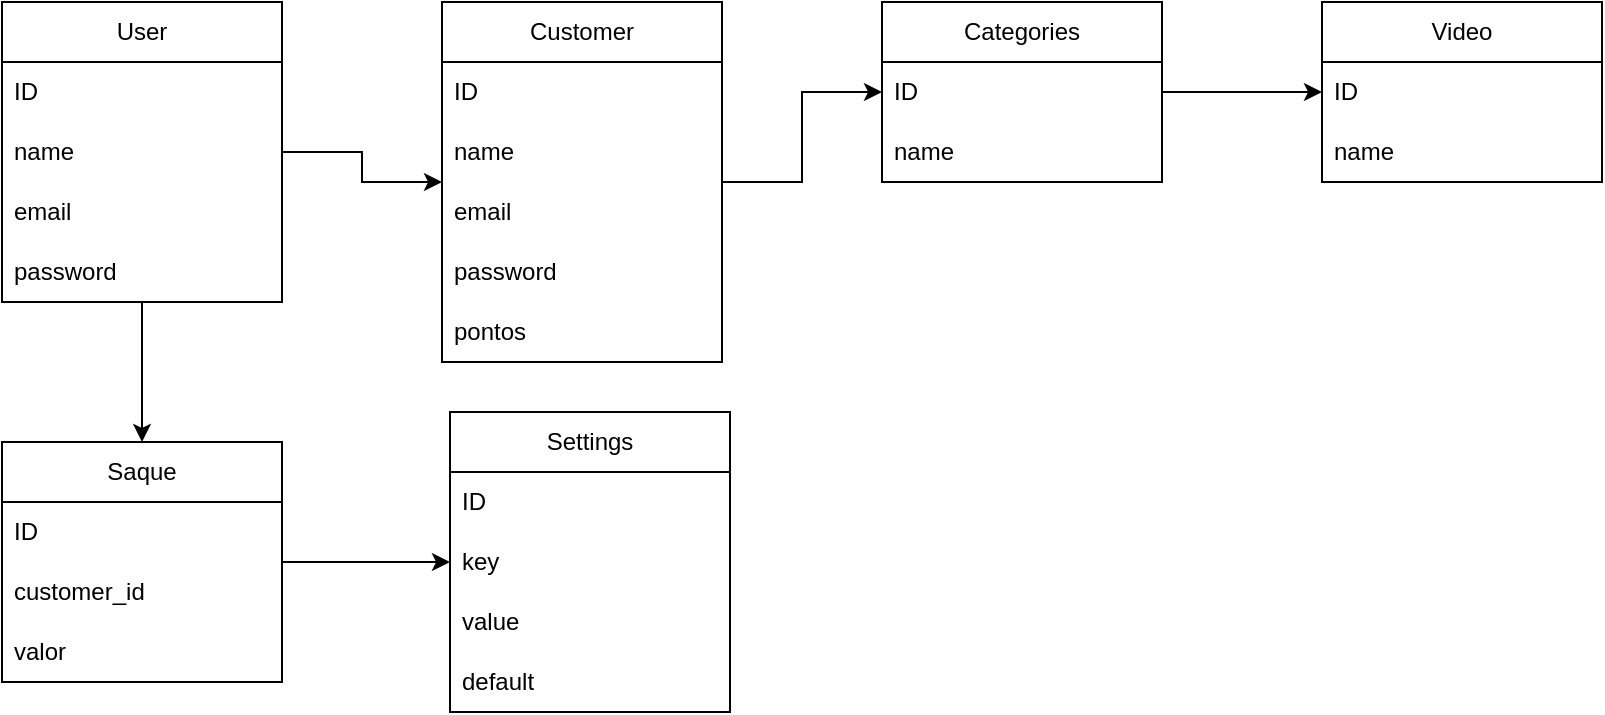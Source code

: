 <mxfile version="20.7.4" type="github">
  <diagram id="3THF8AHF86KwOt_dSBht" name="Página-1">
    <mxGraphModel dx="880" dy="447" grid="1" gridSize="10" guides="1" tooltips="1" connect="1" arrows="1" fold="1" page="1" pageScale="1" pageWidth="827" pageHeight="1169" math="0" shadow="0">
      <root>
        <mxCell id="0" />
        <mxCell id="1" parent="0" />
        <mxCell id="ilpA27uDQMiAP0xbMDra-12" value="" style="edgeStyle=orthogonalEdgeStyle;rounded=0;orthogonalLoop=1;jettySize=auto;html=1;" edge="1" parent="1" source="ilpA27uDQMiAP0xbMDra-2" target="ilpA27uDQMiAP0xbMDra-7">
          <mxGeometry relative="1" as="geometry" />
        </mxCell>
        <mxCell id="ilpA27uDQMiAP0xbMDra-28" value="" style="edgeStyle=orthogonalEdgeStyle;rounded=0;orthogonalLoop=1;jettySize=auto;html=1;" edge="1" parent="1" source="ilpA27uDQMiAP0xbMDra-2" target="ilpA27uDQMiAP0xbMDra-23">
          <mxGeometry relative="1" as="geometry" />
        </mxCell>
        <mxCell id="ilpA27uDQMiAP0xbMDra-2" value="User" style="swimlane;fontStyle=0;childLayout=stackLayout;horizontal=1;startSize=30;horizontalStack=0;resizeParent=1;resizeParentMax=0;resizeLast=0;collapsible=1;marginBottom=0;whiteSpace=wrap;html=1;" vertex="1" parent="1">
          <mxGeometry x="50" y="80" width="140" height="150" as="geometry" />
        </mxCell>
        <mxCell id="ilpA27uDQMiAP0xbMDra-3" value="ID" style="text;strokeColor=none;fillColor=none;align=left;verticalAlign=middle;spacingLeft=4;spacingRight=4;overflow=hidden;points=[[0,0.5],[1,0.5]];portConstraint=eastwest;rotatable=0;whiteSpace=wrap;html=1;" vertex="1" parent="ilpA27uDQMiAP0xbMDra-2">
          <mxGeometry y="30" width="140" height="30" as="geometry" />
        </mxCell>
        <mxCell id="ilpA27uDQMiAP0xbMDra-6" value="name" style="text;strokeColor=none;fillColor=none;align=left;verticalAlign=middle;spacingLeft=4;spacingRight=4;overflow=hidden;points=[[0,0.5],[1,0.5]];portConstraint=eastwest;rotatable=0;whiteSpace=wrap;html=1;" vertex="1" parent="ilpA27uDQMiAP0xbMDra-2">
          <mxGeometry y="60" width="140" height="30" as="geometry" />
        </mxCell>
        <mxCell id="ilpA27uDQMiAP0xbMDra-4" value="email" style="text;strokeColor=none;fillColor=none;align=left;verticalAlign=middle;spacingLeft=4;spacingRight=4;overflow=hidden;points=[[0,0.5],[1,0.5]];portConstraint=eastwest;rotatable=0;whiteSpace=wrap;html=1;" vertex="1" parent="ilpA27uDQMiAP0xbMDra-2">
          <mxGeometry y="90" width="140" height="30" as="geometry" />
        </mxCell>
        <mxCell id="ilpA27uDQMiAP0xbMDra-5" value="password" style="text;strokeColor=none;fillColor=none;align=left;verticalAlign=middle;spacingLeft=4;spacingRight=4;overflow=hidden;points=[[0,0.5],[1,0.5]];portConstraint=eastwest;rotatable=0;whiteSpace=wrap;html=1;" vertex="1" parent="ilpA27uDQMiAP0xbMDra-2">
          <mxGeometry y="120" width="140" height="30" as="geometry" />
        </mxCell>
        <mxCell id="ilpA27uDQMiAP0xbMDra-17" value="" style="edgeStyle=orthogonalEdgeStyle;rounded=0;orthogonalLoop=1;jettySize=auto;html=1;" edge="1" parent="1" source="ilpA27uDQMiAP0xbMDra-7" target="ilpA27uDQMiAP0xbMDra-14">
          <mxGeometry relative="1" as="geometry" />
        </mxCell>
        <mxCell id="ilpA27uDQMiAP0xbMDra-7" value="Customer" style="swimlane;fontStyle=0;childLayout=stackLayout;horizontal=1;startSize=30;horizontalStack=0;resizeParent=1;resizeParentMax=0;resizeLast=0;collapsible=1;marginBottom=0;whiteSpace=wrap;html=1;" vertex="1" parent="1">
          <mxGeometry x="270" y="80" width="140" height="180" as="geometry" />
        </mxCell>
        <mxCell id="ilpA27uDQMiAP0xbMDra-8" value="ID" style="text;strokeColor=none;fillColor=none;align=left;verticalAlign=middle;spacingLeft=4;spacingRight=4;overflow=hidden;points=[[0,0.5],[1,0.5]];portConstraint=eastwest;rotatable=0;whiteSpace=wrap;html=1;" vertex="1" parent="ilpA27uDQMiAP0xbMDra-7">
          <mxGeometry y="30" width="140" height="30" as="geometry" />
        </mxCell>
        <mxCell id="ilpA27uDQMiAP0xbMDra-9" value="name" style="text;strokeColor=none;fillColor=none;align=left;verticalAlign=middle;spacingLeft=4;spacingRight=4;overflow=hidden;points=[[0,0.5],[1,0.5]];portConstraint=eastwest;rotatable=0;whiteSpace=wrap;html=1;" vertex="1" parent="ilpA27uDQMiAP0xbMDra-7">
          <mxGeometry y="60" width="140" height="30" as="geometry" />
        </mxCell>
        <mxCell id="ilpA27uDQMiAP0xbMDra-27" value="email" style="text;strokeColor=none;fillColor=none;align=left;verticalAlign=middle;spacingLeft=4;spacingRight=4;overflow=hidden;points=[[0,0.5],[1,0.5]];portConstraint=eastwest;rotatable=0;whiteSpace=wrap;html=1;" vertex="1" parent="ilpA27uDQMiAP0xbMDra-7">
          <mxGeometry y="90" width="140" height="30" as="geometry" />
        </mxCell>
        <mxCell id="ilpA27uDQMiAP0xbMDra-36" value="password" style="text;strokeColor=none;fillColor=none;align=left;verticalAlign=middle;spacingLeft=4;spacingRight=4;overflow=hidden;points=[[0,0.5],[1,0.5]];portConstraint=eastwest;rotatable=0;whiteSpace=wrap;html=1;" vertex="1" parent="ilpA27uDQMiAP0xbMDra-7">
          <mxGeometry y="120" width="140" height="30" as="geometry" />
        </mxCell>
        <mxCell id="ilpA27uDQMiAP0xbMDra-37" value="pontos" style="text;strokeColor=none;fillColor=none;align=left;verticalAlign=middle;spacingLeft=4;spacingRight=4;overflow=hidden;points=[[0,0.5],[1,0.5]];portConstraint=eastwest;rotatable=0;whiteSpace=wrap;html=1;" vertex="1" parent="ilpA27uDQMiAP0xbMDra-7">
          <mxGeometry y="150" width="140" height="30" as="geometry" />
        </mxCell>
        <mxCell id="ilpA27uDQMiAP0xbMDra-21" value="" style="edgeStyle=orthogonalEdgeStyle;rounded=0;orthogonalLoop=1;jettySize=auto;html=1;" edge="1" parent="1" source="ilpA27uDQMiAP0xbMDra-14" target="ilpA27uDQMiAP0xbMDra-18">
          <mxGeometry relative="1" as="geometry" />
        </mxCell>
        <mxCell id="ilpA27uDQMiAP0xbMDra-14" value="Categories" style="swimlane;fontStyle=0;childLayout=stackLayout;horizontal=1;startSize=30;horizontalStack=0;resizeParent=1;resizeParentMax=0;resizeLast=0;collapsible=1;marginBottom=0;whiteSpace=wrap;html=1;" vertex="1" parent="1">
          <mxGeometry x="490" y="80" width="140" height="90" as="geometry" />
        </mxCell>
        <mxCell id="ilpA27uDQMiAP0xbMDra-15" value="ID" style="text;strokeColor=none;fillColor=none;align=left;verticalAlign=middle;spacingLeft=4;spacingRight=4;overflow=hidden;points=[[0,0.5],[1,0.5]];portConstraint=eastwest;rotatable=0;whiteSpace=wrap;html=1;" vertex="1" parent="ilpA27uDQMiAP0xbMDra-14">
          <mxGeometry y="30" width="140" height="30" as="geometry" />
        </mxCell>
        <mxCell id="ilpA27uDQMiAP0xbMDra-16" value="name" style="text;strokeColor=none;fillColor=none;align=left;verticalAlign=middle;spacingLeft=4;spacingRight=4;overflow=hidden;points=[[0,0.5],[1,0.5]];portConstraint=eastwest;rotatable=0;whiteSpace=wrap;html=1;" vertex="1" parent="ilpA27uDQMiAP0xbMDra-14">
          <mxGeometry y="60" width="140" height="30" as="geometry" />
        </mxCell>
        <mxCell id="ilpA27uDQMiAP0xbMDra-18" value="Video" style="swimlane;fontStyle=0;childLayout=stackLayout;horizontal=1;startSize=30;horizontalStack=0;resizeParent=1;resizeParentMax=0;resizeLast=0;collapsible=1;marginBottom=0;whiteSpace=wrap;html=1;" vertex="1" parent="1">
          <mxGeometry x="710" y="80" width="140" height="90" as="geometry" />
        </mxCell>
        <mxCell id="ilpA27uDQMiAP0xbMDra-19" value="ID" style="text;strokeColor=none;fillColor=none;align=left;verticalAlign=middle;spacingLeft=4;spacingRight=4;overflow=hidden;points=[[0,0.5],[1,0.5]];portConstraint=eastwest;rotatable=0;whiteSpace=wrap;html=1;" vertex="1" parent="ilpA27uDQMiAP0xbMDra-18">
          <mxGeometry y="30" width="140" height="30" as="geometry" />
        </mxCell>
        <mxCell id="ilpA27uDQMiAP0xbMDra-20" value="name" style="text;strokeColor=none;fillColor=none;align=left;verticalAlign=middle;spacingLeft=4;spacingRight=4;overflow=hidden;points=[[0,0.5],[1,0.5]];portConstraint=eastwest;rotatable=0;whiteSpace=wrap;html=1;" vertex="1" parent="ilpA27uDQMiAP0xbMDra-18">
          <mxGeometry y="60" width="140" height="30" as="geometry" />
        </mxCell>
        <mxCell id="ilpA27uDQMiAP0xbMDra-43" value="" style="edgeStyle=orthogonalEdgeStyle;rounded=0;orthogonalLoop=1;jettySize=auto;html=1;" edge="1" parent="1" source="ilpA27uDQMiAP0xbMDra-23" target="ilpA27uDQMiAP0xbMDra-39">
          <mxGeometry relative="1" as="geometry" />
        </mxCell>
        <mxCell id="ilpA27uDQMiAP0xbMDra-23" value="Saque" style="swimlane;fontStyle=0;childLayout=stackLayout;horizontal=1;startSize=30;horizontalStack=0;resizeParent=1;resizeParentMax=0;resizeLast=0;collapsible=1;marginBottom=0;whiteSpace=wrap;html=1;" vertex="1" parent="1">
          <mxGeometry x="50" y="300" width="140" height="120" as="geometry" />
        </mxCell>
        <mxCell id="ilpA27uDQMiAP0xbMDra-24" value="ID" style="text;strokeColor=none;fillColor=none;align=left;verticalAlign=middle;spacingLeft=4;spacingRight=4;overflow=hidden;points=[[0,0.5],[1,0.5]];portConstraint=eastwest;rotatable=0;whiteSpace=wrap;html=1;" vertex="1" parent="ilpA27uDQMiAP0xbMDra-23">
          <mxGeometry y="30" width="140" height="30" as="geometry" />
        </mxCell>
        <mxCell id="ilpA27uDQMiAP0xbMDra-25" value="customer_id" style="text;strokeColor=none;fillColor=none;align=left;verticalAlign=middle;spacingLeft=4;spacingRight=4;overflow=hidden;points=[[0,0.5],[1,0.5]];portConstraint=eastwest;rotatable=0;whiteSpace=wrap;html=1;" vertex="1" parent="ilpA27uDQMiAP0xbMDra-23">
          <mxGeometry y="60" width="140" height="30" as="geometry" />
        </mxCell>
        <mxCell id="ilpA27uDQMiAP0xbMDra-26" value="valor" style="text;strokeColor=none;fillColor=none;align=left;verticalAlign=middle;spacingLeft=4;spacingRight=4;overflow=hidden;points=[[0,0.5],[1,0.5]];portConstraint=eastwest;rotatable=0;whiteSpace=wrap;html=1;" vertex="1" parent="ilpA27uDQMiAP0xbMDra-23">
          <mxGeometry y="90" width="140" height="30" as="geometry" />
        </mxCell>
        <mxCell id="ilpA27uDQMiAP0xbMDra-39" value="Settings" style="swimlane;fontStyle=0;childLayout=stackLayout;horizontal=1;startSize=30;horizontalStack=0;resizeParent=1;resizeParentMax=0;resizeLast=0;collapsible=1;marginBottom=0;whiteSpace=wrap;html=1;" vertex="1" parent="1">
          <mxGeometry x="274" y="285" width="140" height="150" as="geometry" />
        </mxCell>
        <mxCell id="ilpA27uDQMiAP0xbMDra-40" value="ID" style="text;strokeColor=none;fillColor=none;align=left;verticalAlign=middle;spacingLeft=4;spacingRight=4;overflow=hidden;points=[[0,0.5],[1,0.5]];portConstraint=eastwest;rotatable=0;whiteSpace=wrap;html=1;" vertex="1" parent="ilpA27uDQMiAP0xbMDra-39">
          <mxGeometry y="30" width="140" height="30" as="geometry" />
        </mxCell>
        <mxCell id="ilpA27uDQMiAP0xbMDra-41" value="key" style="text;strokeColor=none;fillColor=none;align=left;verticalAlign=middle;spacingLeft=4;spacingRight=4;overflow=hidden;points=[[0,0.5],[1,0.5]];portConstraint=eastwest;rotatable=0;whiteSpace=wrap;html=1;" vertex="1" parent="ilpA27uDQMiAP0xbMDra-39">
          <mxGeometry y="60" width="140" height="30" as="geometry" />
        </mxCell>
        <mxCell id="ilpA27uDQMiAP0xbMDra-42" value="value" style="text;strokeColor=none;fillColor=none;align=left;verticalAlign=middle;spacingLeft=4;spacingRight=4;overflow=hidden;points=[[0,0.5],[1,0.5]];portConstraint=eastwest;rotatable=0;whiteSpace=wrap;html=1;" vertex="1" parent="ilpA27uDQMiAP0xbMDra-39">
          <mxGeometry y="90" width="140" height="30" as="geometry" />
        </mxCell>
        <mxCell id="ilpA27uDQMiAP0xbMDra-44" value="default" style="text;strokeColor=none;fillColor=none;align=left;verticalAlign=middle;spacingLeft=4;spacingRight=4;overflow=hidden;points=[[0,0.5],[1,0.5]];portConstraint=eastwest;rotatable=0;whiteSpace=wrap;html=1;" vertex="1" parent="ilpA27uDQMiAP0xbMDra-39">
          <mxGeometry y="120" width="140" height="30" as="geometry" />
        </mxCell>
      </root>
    </mxGraphModel>
  </diagram>
</mxfile>
